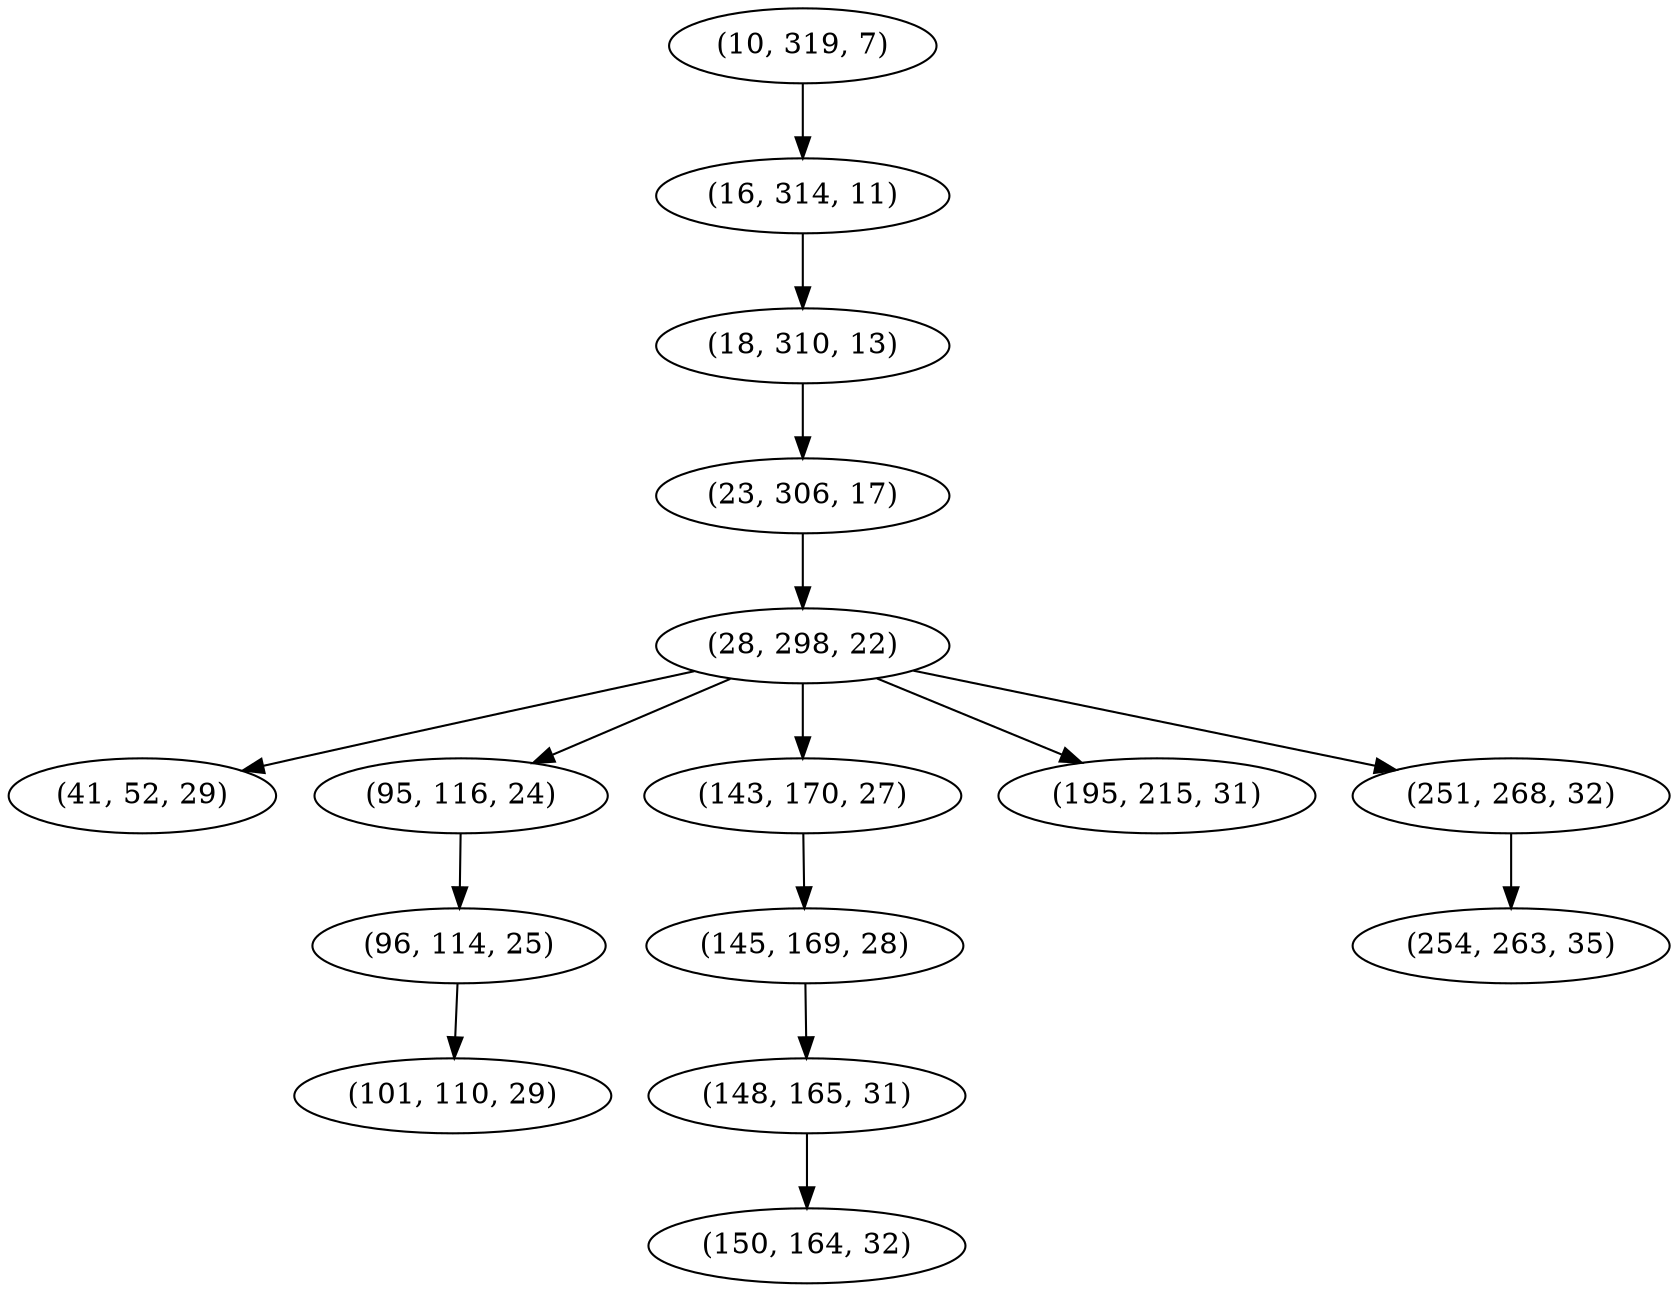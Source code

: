 digraph tree {
    "(10, 319, 7)";
    "(16, 314, 11)";
    "(18, 310, 13)";
    "(23, 306, 17)";
    "(28, 298, 22)";
    "(41, 52, 29)";
    "(95, 116, 24)";
    "(96, 114, 25)";
    "(101, 110, 29)";
    "(143, 170, 27)";
    "(145, 169, 28)";
    "(148, 165, 31)";
    "(150, 164, 32)";
    "(195, 215, 31)";
    "(251, 268, 32)";
    "(254, 263, 35)";
    "(10, 319, 7)" -> "(16, 314, 11)";
    "(16, 314, 11)" -> "(18, 310, 13)";
    "(18, 310, 13)" -> "(23, 306, 17)";
    "(23, 306, 17)" -> "(28, 298, 22)";
    "(28, 298, 22)" -> "(41, 52, 29)";
    "(28, 298, 22)" -> "(95, 116, 24)";
    "(28, 298, 22)" -> "(143, 170, 27)";
    "(28, 298, 22)" -> "(195, 215, 31)";
    "(28, 298, 22)" -> "(251, 268, 32)";
    "(95, 116, 24)" -> "(96, 114, 25)";
    "(96, 114, 25)" -> "(101, 110, 29)";
    "(143, 170, 27)" -> "(145, 169, 28)";
    "(145, 169, 28)" -> "(148, 165, 31)";
    "(148, 165, 31)" -> "(150, 164, 32)";
    "(251, 268, 32)" -> "(254, 263, 35)";
}
